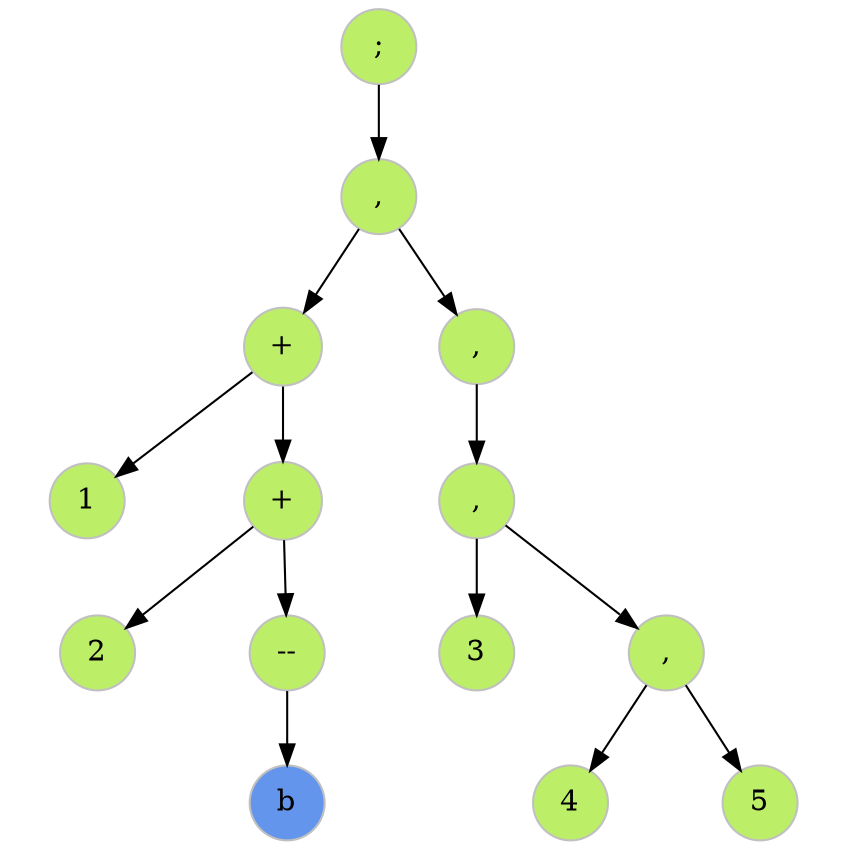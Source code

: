 digraph G{
   nodesep=0.1;
   ratio=1;
   L140737311818016[label=";", shape="circle", color="grey", thickness=4, fillcolor="darkolivegreen2" style=filled];
    L140737311818016->L140737311816864[color="black"];
   L140737311816864[label=",", shape="circle", color="grey", thickness=4, fillcolor="darkolivegreen2" style=filled];
    L140737311816864->L140737311816256[color="black"];
    L140737311816864->L140737311817152[color="black"];
   L140737311816256[label="+", shape="circle", color="grey", thickness=4, fillcolor="darkolivegreen2" style=filled];
    L140737311816256->L140737311816192[color="black"];
    L140737311816256->L140737311816384[color="black"];
   L140737311816192[label="1", shape="circle", color="grey", thickness=4, fillcolor="darkolivegreen2" style=filled];
   L140737311816384[label="+", shape="circle", color="grey", thickness=4, fillcolor="darkolivegreen2" style=filled];
    L140737311816384->L140737311816320[color="black"];
    L140737311816384->L140737311816448[color="black"];
   L140737311816320[label="2", shape="circle", color="grey", thickness=4, fillcolor="darkolivegreen2" style=filled];
   L140737311816448[label="--", shape="circle", color="grey", thickness=4, fillcolor="darkolivegreen2" style=filled];
    L140737311816448->L140737311816640[color="black"];
   L140737311816640[label="b", shape="circle", color="grey", thickness=4, fillcolor="cornflowerblue" style=filled];
   L140737311817152[label=",", shape="circle", color="grey", thickness=4, fillcolor="darkolivegreen2" style=filled];
    L140737311817152->L140737311817440[color="black"];
   L140737311817440[label=",", shape="circle", color="grey", thickness=4, fillcolor="darkolivegreen2" style=filled];
    L140737311817440->L140737311817216[color="black"];
    L140737311817440->L140737311817728[color="black"];
   L140737311817216[label="3", shape="circle", color="grey", thickness=4, fillcolor="darkolivegreen2" style=filled];
   L140737311817728[label=",", shape="circle", color="grey", thickness=4, fillcolor="darkolivegreen2" style=filled];
    L140737311817728->L140737311817504[color="black"];
    L140737311817728->L140737311817792[color="black"];
   L140737311817504[label="4", shape="circle", color="grey", thickness=4, fillcolor="darkolivegreen2" style=filled];
   L140737311817792[label="5", shape="circle", color="grey", thickness=4, fillcolor="darkolivegreen2" style=filled];
}